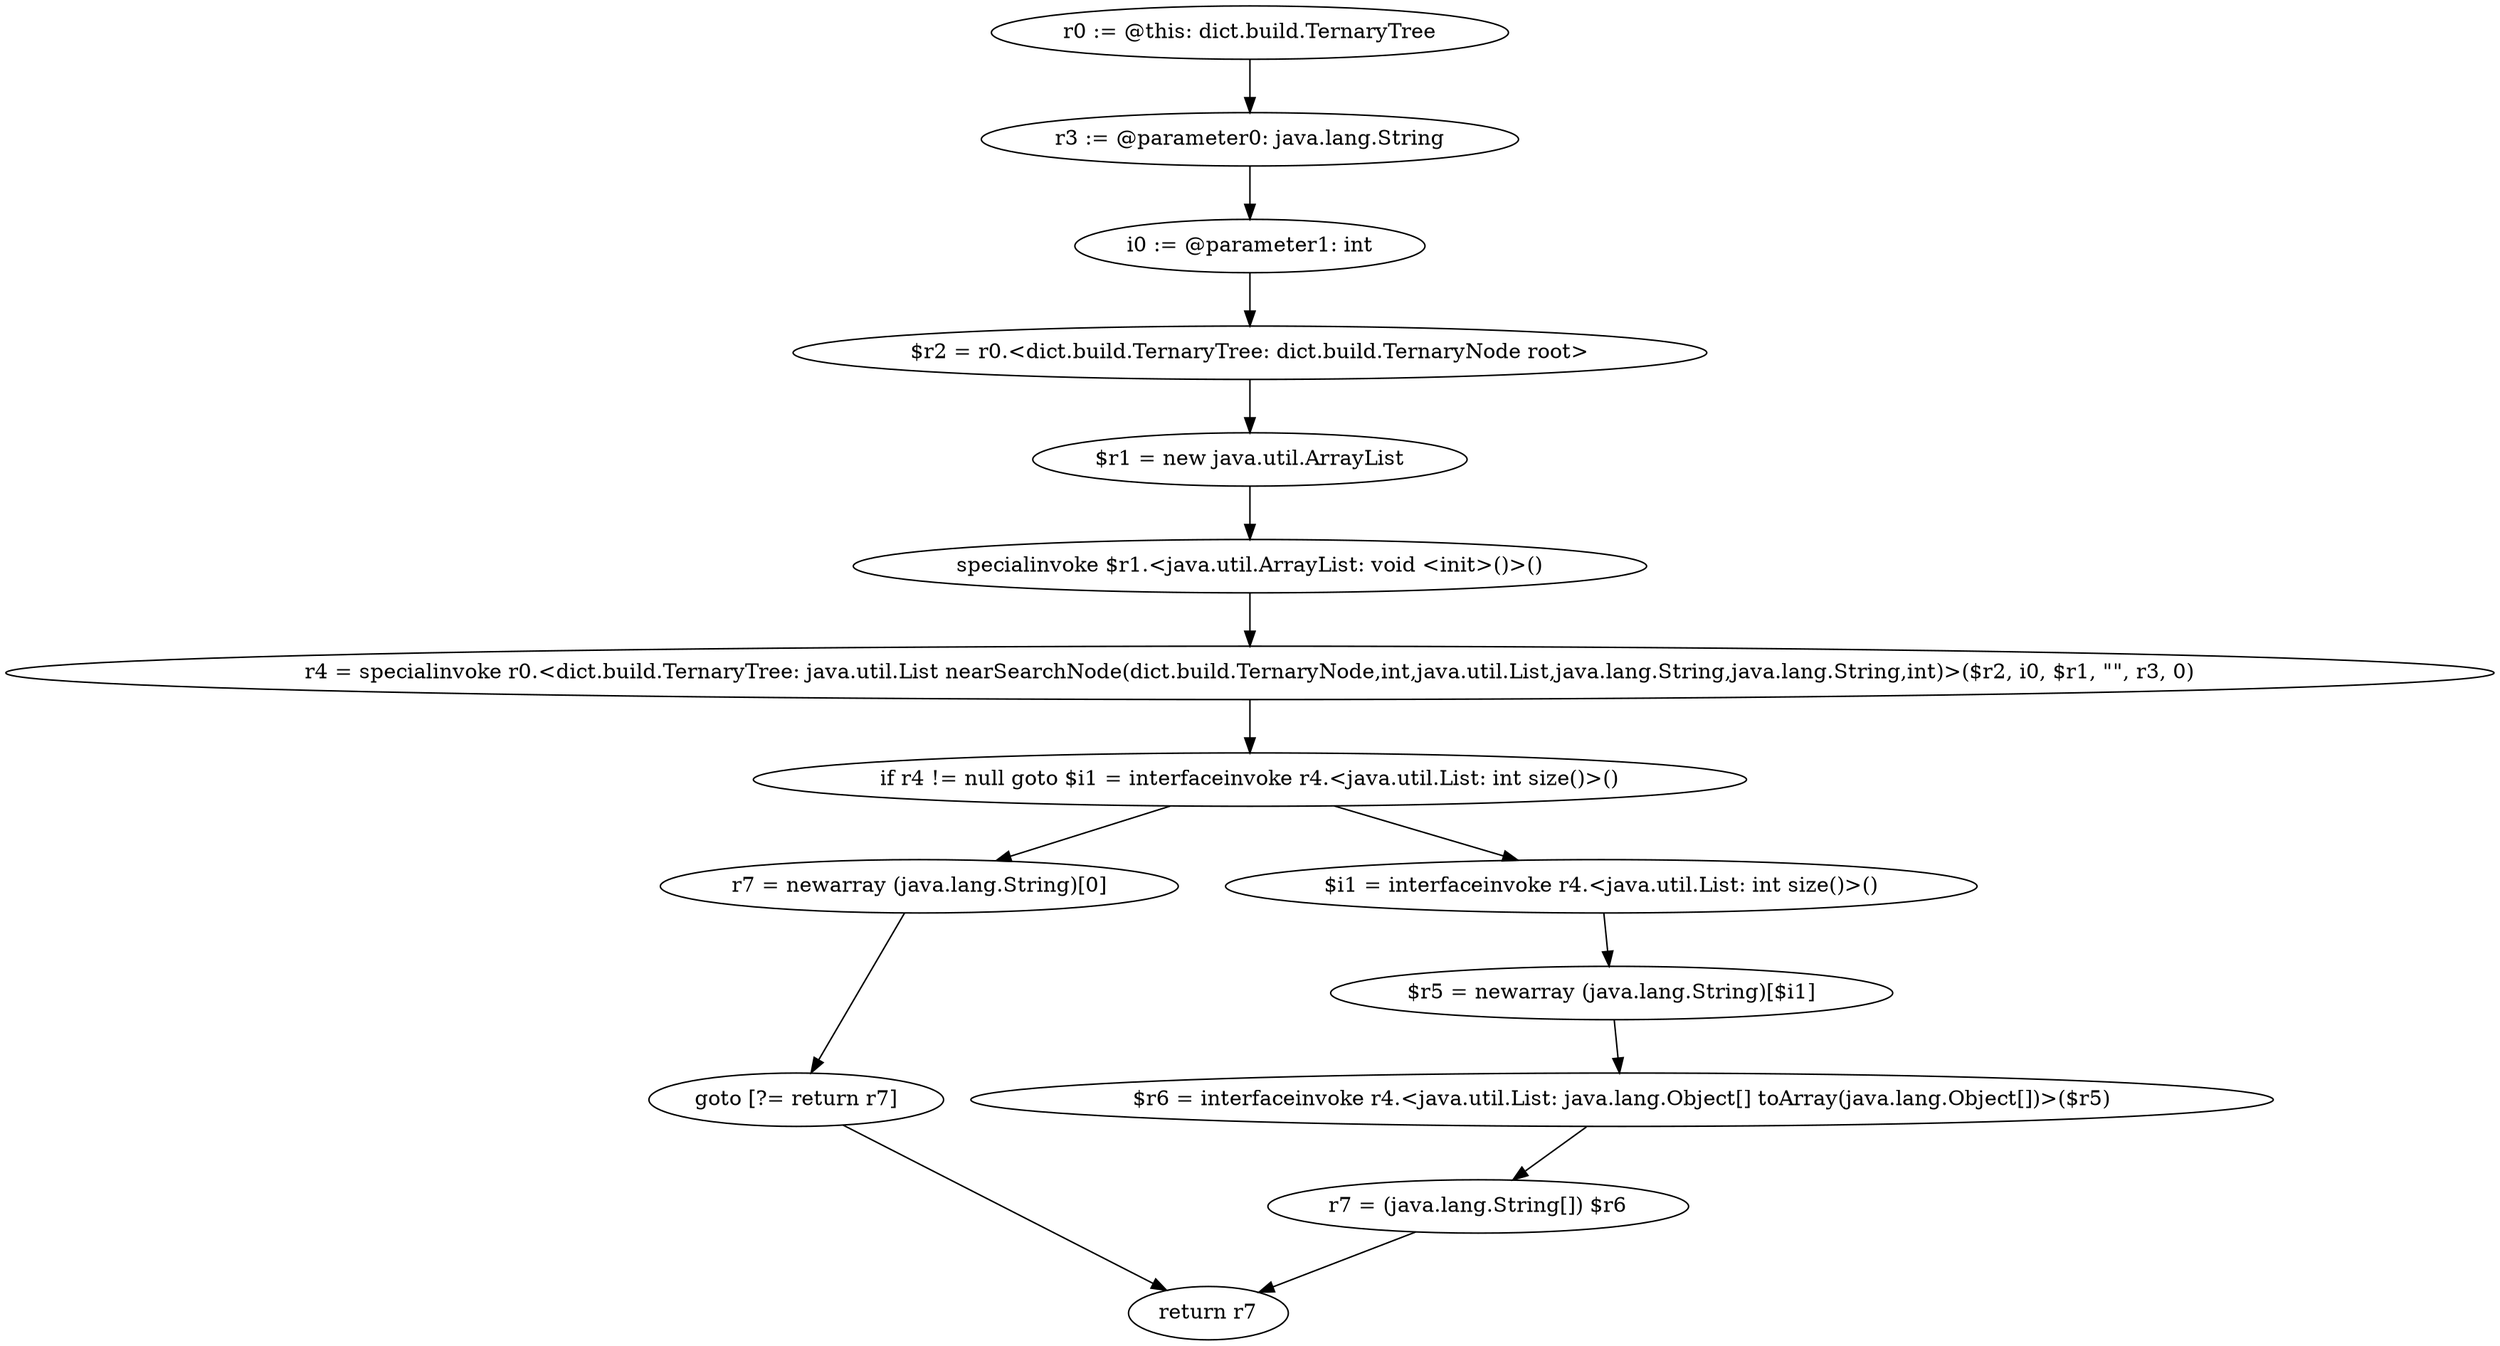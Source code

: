 digraph "unitGraph" {
    "r0 := @this: dict.build.TernaryTree"
    "r3 := @parameter0: java.lang.String"
    "i0 := @parameter1: int"
    "$r2 = r0.<dict.build.TernaryTree: dict.build.TernaryNode root>"
    "$r1 = new java.util.ArrayList"
    "specialinvoke $r1.<java.util.ArrayList: void <init>()>()"
    "r4 = specialinvoke r0.<dict.build.TernaryTree: java.util.List nearSearchNode(dict.build.TernaryNode,int,java.util.List,java.lang.String,java.lang.String,int)>($r2, i0, $r1, \"\", r3, 0)"
    "if r4 != null goto $i1 = interfaceinvoke r4.<java.util.List: int size()>()"
    "r7 = newarray (java.lang.String)[0]"
    "goto [?= return r7]"
    "$i1 = interfaceinvoke r4.<java.util.List: int size()>()"
    "$r5 = newarray (java.lang.String)[$i1]"
    "$r6 = interfaceinvoke r4.<java.util.List: java.lang.Object[] toArray(java.lang.Object[])>($r5)"
    "r7 = (java.lang.String[]) $r6"
    "return r7"
    "r0 := @this: dict.build.TernaryTree"->"r3 := @parameter0: java.lang.String";
    "r3 := @parameter0: java.lang.String"->"i0 := @parameter1: int";
    "i0 := @parameter1: int"->"$r2 = r0.<dict.build.TernaryTree: dict.build.TernaryNode root>";
    "$r2 = r0.<dict.build.TernaryTree: dict.build.TernaryNode root>"->"$r1 = new java.util.ArrayList";
    "$r1 = new java.util.ArrayList"->"specialinvoke $r1.<java.util.ArrayList: void <init>()>()";
    "specialinvoke $r1.<java.util.ArrayList: void <init>()>()"->"r4 = specialinvoke r0.<dict.build.TernaryTree: java.util.List nearSearchNode(dict.build.TernaryNode,int,java.util.List,java.lang.String,java.lang.String,int)>($r2, i0, $r1, \"\", r3, 0)";
    "r4 = specialinvoke r0.<dict.build.TernaryTree: java.util.List nearSearchNode(dict.build.TernaryNode,int,java.util.List,java.lang.String,java.lang.String,int)>($r2, i0, $r1, \"\", r3, 0)"->"if r4 != null goto $i1 = interfaceinvoke r4.<java.util.List: int size()>()";
    "if r4 != null goto $i1 = interfaceinvoke r4.<java.util.List: int size()>()"->"r7 = newarray (java.lang.String)[0]";
    "if r4 != null goto $i1 = interfaceinvoke r4.<java.util.List: int size()>()"->"$i1 = interfaceinvoke r4.<java.util.List: int size()>()";
    "r7 = newarray (java.lang.String)[0]"->"goto [?= return r7]";
    "goto [?= return r7]"->"return r7";
    "$i1 = interfaceinvoke r4.<java.util.List: int size()>()"->"$r5 = newarray (java.lang.String)[$i1]";
    "$r5 = newarray (java.lang.String)[$i1]"->"$r6 = interfaceinvoke r4.<java.util.List: java.lang.Object[] toArray(java.lang.Object[])>($r5)";
    "$r6 = interfaceinvoke r4.<java.util.List: java.lang.Object[] toArray(java.lang.Object[])>($r5)"->"r7 = (java.lang.String[]) $r6";
    "r7 = (java.lang.String[]) $r6"->"return r7";
}
